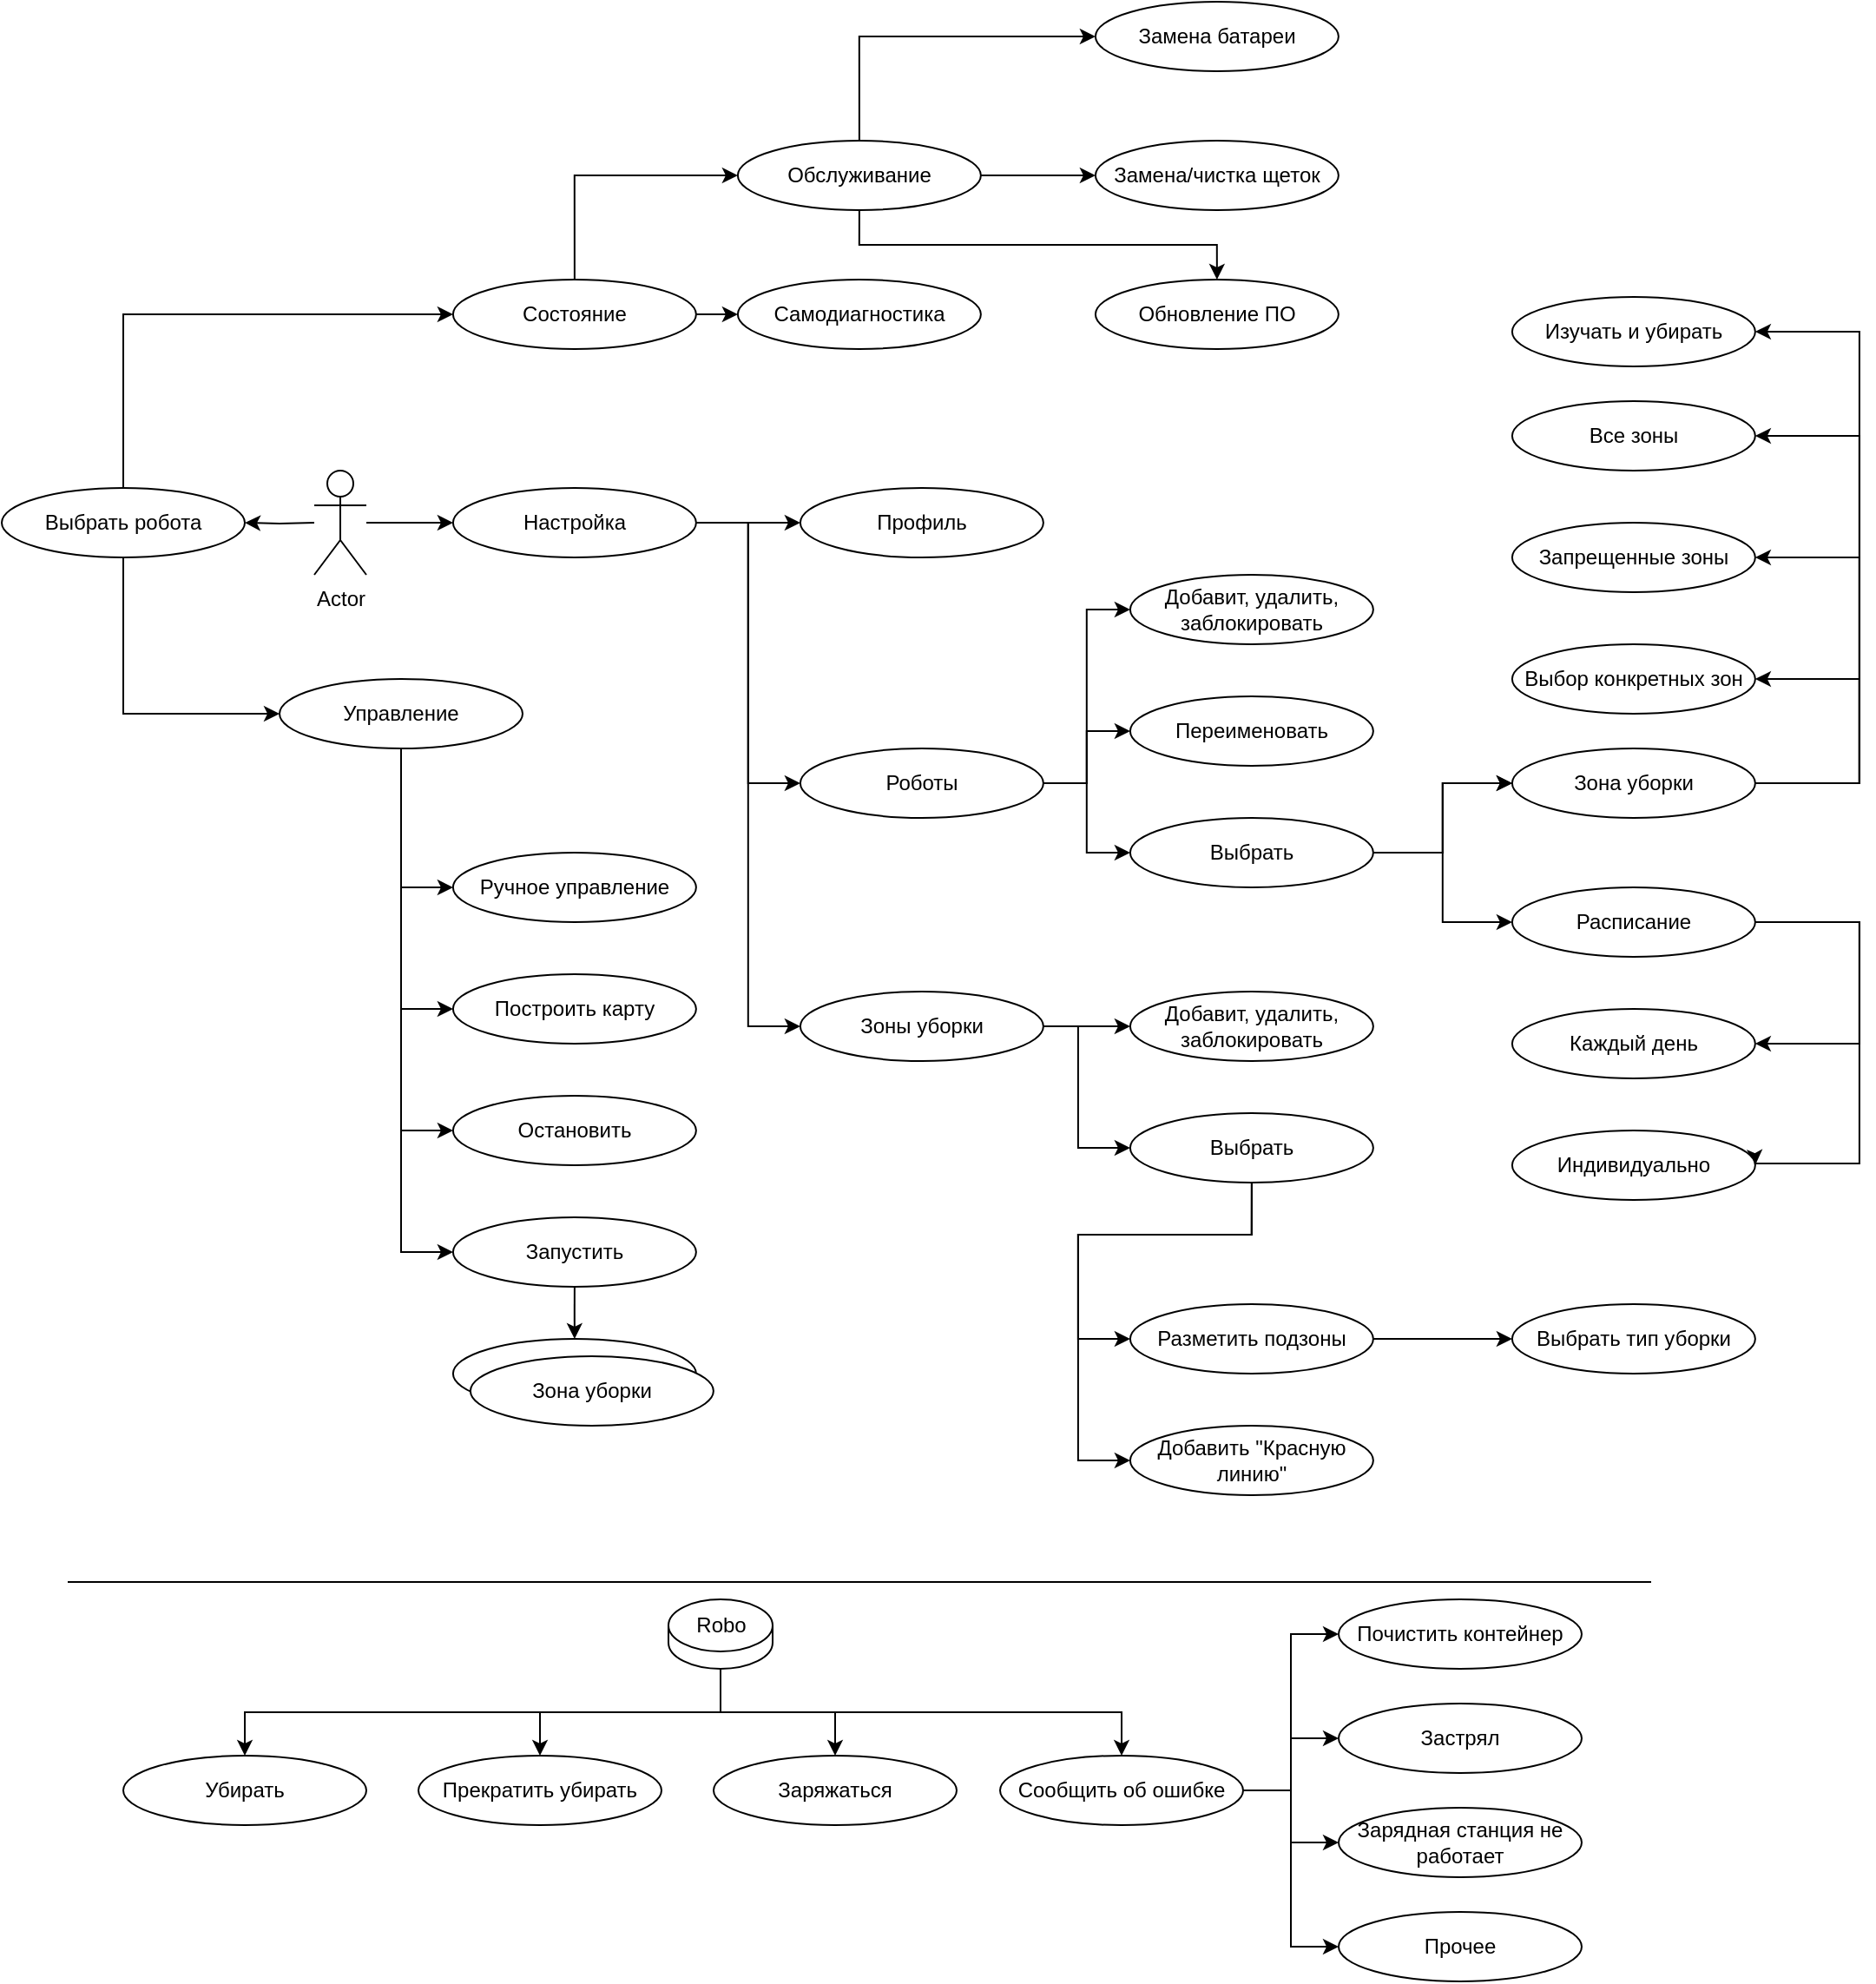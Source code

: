 <mxfile version="21.7.2" type="device">
  <diagram name="Страница — 1" id="rg6nwINHG-cCG9pDXcrd">
    <mxGraphModel dx="2514" dy="892" grid="1" gridSize="10" guides="1" tooltips="1" connect="1" arrows="1" fold="1" page="1" pageScale="1" pageWidth="827" pageHeight="1169" math="0" shadow="0">
      <root>
        <mxCell id="0" />
        <mxCell id="1" parent="0" />
        <mxCell id="oUaSa1MP882swhvsTbf0-18" style="edgeStyle=orthogonalEdgeStyle;rounded=0;orthogonalLoop=1;jettySize=auto;html=1;exitX=0.5;exitY=1;exitDx=0;exitDy=0;exitPerimeter=0;entryX=0.5;entryY=0;entryDx=0;entryDy=0;" edge="1" parent="1" source="oUaSa1MP882swhvsTbf0-5" target="oUaSa1MP882swhvsTbf0-9">
          <mxGeometry relative="1" as="geometry" />
        </mxCell>
        <mxCell id="oUaSa1MP882swhvsTbf0-19" style="edgeStyle=orthogonalEdgeStyle;rounded=0;orthogonalLoop=1;jettySize=auto;html=1;exitX=0.5;exitY=1;exitDx=0;exitDy=0;exitPerimeter=0;entryX=0.5;entryY=0;entryDx=0;entryDy=0;" edge="1" parent="1" source="oUaSa1MP882swhvsTbf0-5" target="oUaSa1MP882swhvsTbf0-12">
          <mxGeometry relative="1" as="geometry" />
        </mxCell>
        <mxCell id="oUaSa1MP882swhvsTbf0-20" style="edgeStyle=orthogonalEdgeStyle;rounded=0;orthogonalLoop=1;jettySize=auto;html=1;exitX=0.5;exitY=1;exitDx=0;exitDy=0;exitPerimeter=0;entryX=0.5;entryY=0;entryDx=0;entryDy=0;" edge="1" parent="1" source="oUaSa1MP882swhvsTbf0-5" target="oUaSa1MP882swhvsTbf0-11">
          <mxGeometry relative="1" as="geometry" />
        </mxCell>
        <mxCell id="oUaSa1MP882swhvsTbf0-21" style="edgeStyle=orthogonalEdgeStyle;rounded=0;orthogonalLoop=1;jettySize=auto;html=1;exitX=0.5;exitY=1;exitDx=0;exitDy=0;exitPerimeter=0;entryX=0.5;entryY=0;entryDx=0;entryDy=0;" edge="1" parent="1" source="oUaSa1MP882swhvsTbf0-5" target="oUaSa1MP882swhvsTbf0-13">
          <mxGeometry relative="1" as="geometry" />
        </mxCell>
        <mxCell id="oUaSa1MP882swhvsTbf0-5" value="" style="shape=cylinder3;whiteSpace=wrap;html=1;boundedLbl=1;backgroundOutline=1;size=15;" vertex="1" parent="1">
          <mxGeometry x="354" y="930" width="60" height="40" as="geometry" />
        </mxCell>
        <mxCell id="3hD0NilY0Poi2UQLJR41-19" style="edgeStyle=orthogonalEdgeStyle;rounded=0;orthogonalLoop=1;jettySize=auto;html=1;entryX=0;entryY=0.5;entryDx=0;entryDy=0;" parent="1" source="3hD0NilY0Poi2UQLJR41-1" target="3hD0NilY0Poi2UQLJR41-3" edge="1">
          <mxGeometry relative="1" as="geometry" />
        </mxCell>
        <mxCell id="oUaSa1MP882swhvsTbf0-31" style="edgeStyle=orthogonalEdgeStyle;rounded=0;orthogonalLoop=1;jettySize=auto;html=1;entryX=1;entryY=0.5;entryDx=0;entryDy=0;" edge="1" parent="1" target="oUaSa1MP882swhvsTbf0-27">
          <mxGeometry relative="1" as="geometry">
            <mxPoint x="150" y="310" as="sourcePoint" />
          </mxGeometry>
        </mxCell>
        <mxCell id="3hD0NilY0Poi2UQLJR41-1" value="Actor" style="shape=umlActor;verticalLabelPosition=bottom;verticalAlign=top;html=1;" parent="1" vertex="1">
          <mxGeometry x="150" y="280" width="30" height="60" as="geometry" />
        </mxCell>
        <mxCell id="3hD0NilY0Poi2UQLJR41-29" style="edgeStyle=orthogonalEdgeStyle;rounded=0;orthogonalLoop=1;jettySize=auto;html=1;exitX=0.5;exitY=1;exitDx=0;exitDy=0;entryX=0;entryY=0.5;entryDx=0;entryDy=0;" parent="1" source="3hD0NilY0Poi2UQLJR41-2" target="3hD0NilY0Poi2UQLJR41-27" edge="1">
          <mxGeometry relative="1" as="geometry">
            <Array as="points">
              <mxPoint x="200" y="590" />
            </Array>
          </mxGeometry>
        </mxCell>
        <mxCell id="3hD0NilY0Poi2UQLJR41-31" style="edgeStyle=orthogonalEdgeStyle;rounded=0;orthogonalLoop=1;jettySize=auto;html=1;entryX=0;entryY=0.5;entryDx=0;entryDy=0;exitX=0.5;exitY=1;exitDx=0;exitDy=0;" parent="1" source="3hD0NilY0Poi2UQLJR41-2" target="3hD0NilY0Poi2UQLJR41-26" edge="1">
          <mxGeometry relative="1" as="geometry">
            <Array as="points">
              <mxPoint x="200" y="520" />
            </Array>
          </mxGeometry>
        </mxCell>
        <mxCell id="3hD0NilY0Poi2UQLJR41-61" style="edgeStyle=orthogonalEdgeStyle;rounded=0;orthogonalLoop=1;jettySize=auto;html=1;entryX=0;entryY=0.5;entryDx=0;entryDy=0;exitX=0.5;exitY=1;exitDx=0;exitDy=0;" parent="1" source="3hD0NilY0Poi2UQLJR41-2" target="3hD0NilY0Poi2UQLJR41-60" edge="1">
          <mxGeometry relative="1" as="geometry">
            <Array as="points">
              <mxPoint x="200" y="730" />
            </Array>
          </mxGeometry>
        </mxCell>
        <mxCell id="oUaSa1MP882swhvsTbf0-30" style="edgeStyle=orthogonalEdgeStyle;rounded=0;orthogonalLoop=1;jettySize=auto;html=1;exitX=0.5;exitY=1;exitDx=0;exitDy=0;entryX=0;entryY=0.5;entryDx=0;entryDy=0;" edge="1" parent="1" source="3hD0NilY0Poi2UQLJR41-2" target="3hD0NilY0Poi2UQLJR41-28">
          <mxGeometry relative="1" as="geometry" />
        </mxCell>
        <mxCell id="3hD0NilY0Poi2UQLJR41-2" value="Управление" style="ellipse;whiteSpace=wrap;html=1;" parent="1" vertex="1">
          <mxGeometry x="130" y="400" width="140" height="40" as="geometry" />
        </mxCell>
        <mxCell id="3hD0NilY0Poi2UQLJR41-53" style="edgeStyle=orthogonalEdgeStyle;rounded=0;orthogonalLoop=1;jettySize=auto;html=1;exitX=1;exitY=0.5;exitDx=0;exitDy=0;entryX=0;entryY=0.5;entryDx=0;entryDy=0;" parent="1" source="3hD0NilY0Poi2UQLJR41-3" target="3hD0NilY0Poi2UQLJR41-36" edge="1">
          <mxGeometry relative="1" as="geometry" />
        </mxCell>
        <mxCell id="3hD0NilY0Poi2UQLJR41-54" style="edgeStyle=orthogonalEdgeStyle;rounded=0;orthogonalLoop=1;jettySize=auto;html=1;exitX=1;exitY=0.5;exitDx=0;exitDy=0;entryX=0;entryY=0.5;entryDx=0;entryDy=0;" parent="1" source="3hD0NilY0Poi2UQLJR41-3" target="3hD0NilY0Poi2UQLJR41-5" edge="1">
          <mxGeometry relative="1" as="geometry" />
        </mxCell>
        <mxCell id="3hD0NilY0Poi2UQLJR41-55" style="edgeStyle=orthogonalEdgeStyle;rounded=0;orthogonalLoop=1;jettySize=auto;html=1;entryX=0;entryY=0.5;entryDx=0;entryDy=0;" parent="1" source="3hD0NilY0Poi2UQLJR41-3" target="3hD0NilY0Poi2UQLJR41-33" edge="1">
          <mxGeometry relative="1" as="geometry" />
        </mxCell>
        <mxCell id="3hD0NilY0Poi2UQLJR41-3" value="Настройка" style="ellipse;whiteSpace=wrap;html=1;" parent="1" vertex="1">
          <mxGeometry x="229.94" y="290" width="140" height="40" as="geometry" />
        </mxCell>
        <mxCell id="3hD0NilY0Poi2UQLJR41-23" style="edgeStyle=orthogonalEdgeStyle;rounded=0;orthogonalLoop=1;jettySize=auto;html=1;entryX=0;entryY=0.5;entryDx=0;entryDy=0;" parent="1" source="3hD0NilY0Poi2UQLJR41-4" target="3hD0NilY0Poi2UQLJR41-10" edge="1">
          <mxGeometry relative="1" as="geometry" />
        </mxCell>
        <mxCell id="3hD0NilY0Poi2UQLJR41-24" style="edgeStyle=orthogonalEdgeStyle;rounded=0;orthogonalLoop=1;jettySize=auto;html=1;exitX=0.5;exitY=0;exitDx=0;exitDy=0;entryX=0;entryY=0.5;entryDx=0;entryDy=0;" parent="1" source="3hD0NilY0Poi2UQLJR41-4" target="3hD0NilY0Poi2UQLJR41-9" edge="1">
          <mxGeometry relative="1" as="geometry" />
        </mxCell>
        <mxCell id="3hD0NilY0Poi2UQLJR41-25" style="edgeStyle=orthogonalEdgeStyle;rounded=0;orthogonalLoop=1;jettySize=auto;html=1;exitX=0.5;exitY=1;exitDx=0;exitDy=0;entryX=0.5;entryY=0;entryDx=0;entryDy=0;" parent="1" source="3hD0NilY0Poi2UQLJR41-4" target="3hD0NilY0Poi2UQLJR41-11" edge="1">
          <mxGeometry relative="1" as="geometry" />
        </mxCell>
        <mxCell id="3hD0NilY0Poi2UQLJR41-4" value="Обслуживание" style="ellipse;whiteSpace=wrap;html=1;" parent="1" vertex="1">
          <mxGeometry x="393.94" y="90" width="140" height="40" as="geometry" />
        </mxCell>
        <mxCell id="3hD0NilY0Poi2UQLJR41-71" style="edgeStyle=orthogonalEdgeStyle;rounded=0;orthogonalLoop=1;jettySize=auto;html=1;exitX=1;exitY=0.5;exitDx=0;exitDy=0;entryX=0;entryY=0.5;entryDx=0;entryDy=0;" parent="1" source="3hD0NilY0Poi2UQLJR41-5" target="3hD0NilY0Poi2UQLJR41-69" edge="1">
          <mxGeometry relative="1" as="geometry" />
        </mxCell>
        <mxCell id="3hD0NilY0Poi2UQLJR41-72" style="edgeStyle=orthogonalEdgeStyle;rounded=0;orthogonalLoop=1;jettySize=auto;html=1;exitX=1;exitY=0.5;exitDx=0;exitDy=0;entryX=0;entryY=0.5;entryDx=0;entryDy=0;" parent="1" source="3hD0NilY0Poi2UQLJR41-5" target="3hD0NilY0Poi2UQLJR41-70" edge="1">
          <mxGeometry relative="1" as="geometry">
            <Array as="points">
              <mxPoint x="589.94" y="600" />
              <mxPoint x="589.94" y="670" />
            </Array>
          </mxGeometry>
        </mxCell>
        <mxCell id="3hD0NilY0Poi2UQLJR41-5" value="Зоны уборки" style="ellipse;whiteSpace=wrap;html=1;" parent="1" vertex="1">
          <mxGeometry x="429.94" y="580" width="140" height="40" as="geometry" />
        </mxCell>
        <mxCell id="3hD0NilY0Poi2UQLJR41-12" value="" style="edgeStyle=orthogonalEdgeStyle;rounded=0;orthogonalLoop=1;jettySize=auto;html=1;exitX=0.5;exitY=0;exitDx=0;exitDy=0;entryX=0;entryY=0.5;entryDx=0;entryDy=0;" parent="1" source="3hD0NilY0Poi2UQLJR41-7" target="3hD0NilY0Poi2UQLJR41-4" edge="1">
          <mxGeometry relative="1" as="geometry" />
        </mxCell>
        <mxCell id="3hD0NilY0Poi2UQLJR41-21" value="" style="edgeStyle=orthogonalEdgeStyle;rounded=0;orthogonalLoop=1;jettySize=auto;html=1;" parent="1" source="3hD0NilY0Poi2UQLJR41-7" target="3hD0NilY0Poi2UQLJR41-20" edge="1">
          <mxGeometry relative="1" as="geometry" />
        </mxCell>
        <mxCell id="3hD0NilY0Poi2UQLJR41-7" value="Состояние" style="ellipse;whiteSpace=wrap;html=1;" parent="1" vertex="1">
          <mxGeometry x="229.94" y="170" width="140" height="40" as="geometry" />
        </mxCell>
        <mxCell id="3hD0NilY0Poi2UQLJR41-9" value="Замена батареи" style="ellipse;whiteSpace=wrap;html=1;" parent="1" vertex="1">
          <mxGeometry x="599.94" y="10" width="140" height="40" as="geometry" />
        </mxCell>
        <mxCell id="3hD0NilY0Poi2UQLJR41-10" value="Замена/чистка щеток" style="ellipse;whiteSpace=wrap;html=1;" parent="1" vertex="1">
          <mxGeometry x="599.94" y="90" width="140" height="40" as="geometry" />
        </mxCell>
        <mxCell id="3hD0NilY0Poi2UQLJR41-11" value="Обновление ПО" style="ellipse;whiteSpace=wrap;html=1;" parent="1" vertex="1">
          <mxGeometry x="599.94" y="170" width="140" height="40" as="geometry" />
        </mxCell>
        <mxCell id="3hD0NilY0Poi2UQLJR41-20" value="Самодиагностика" style="ellipse;whiteSpace=wrap;html=1;" parent="1" vertex="1">
          <mxGeometry x="393.94" y="170" width="140" height="40" as="geometry" />
        </mxCell>
        <mxCell id="3hD0NilY0Poi2UQLJR41-26" value="Ручное управление" style="ellipse;whiteSpace=wrap;html=1;" parent="1" vertex="1">
          <mxGeometry x="229.94" y="500" width="140" height="40" as="geometry" />
        </mxCell>
        <mxCell id="3hD0NilY0Poi2UQLJR41-27" value="Построить карту" style="ellipse;whiteSpace=wrap;html=1;" parent="1" vertex="1">
          <mxGeometry x="229.94" y="570" width="140" height="40" as="geometry" />
        </mxCell>
        <mxCell id="3hD0NilY0Poi2UQLJR41-28" value="Остановить" style="ellipse;whiteSpace=wrap;html=1;" parent="1" vertex="1">
          <mxGeometry x="229.94" y="640" width="140" height="40" as="geometry" />
        </mxCell>
        <mxCell id="3hD0NilY0Poi2UQLJR41-33" value="Профиль" style="ellipse;whiteSpace=wrap;html=1;" parent="1" vertex="1">
          <mxGeometry x="429.94" y="290" width="140" height="40" as="geometry" />
        </mxCell>
        <mxCell id="3hD0NilY0Poi2UQLJR41-56" style="edgeStyle=orthogonalEdgeStyle;rounded=0;orthogonalLoop=1;jettySize=auto;html=1;exitX=1;exitY=0.5;exitDx=0;exitDy=0;entryX=0;entryY=0.5;entryDx=0;entryDy=0;" parent="1" source="3hD0NilY0Poi2UQLJR41-36" target="3hD0NilY0Poi2UQLJR41-38" edge="1">
          <mxGeometry relative="1" as="geometry" />
        </mxCell>
        <mxCell id="3hD0NilY0Poi2UQLJR41-57" style="edgeStyle=orthogonalEdgeStyle;rounded=0;orthogonalLoop=1;jettySize=auto;html=1;exitX=1;exitY=0.5;exitDx=0;exitDy=0;entryX=0;entryY=0.5;entryDx=0;entryDy=0;" parent="1" source="3hD0NilY0Poi2UQLJR41-36" target="3hD0NilY0Poi2UQLJR41-40" edge="1">
          <mxGeometry relative="1" as="geometry" />
        </mxCell>
        <mxCell id="oUaSa1MP882swhvsTbf0-2" style="edgeStyle=orthogonalEdgeStyle;rounded=0;orthogonalLoop=1;jettySize=auto;html=1;exitX=1;exitY=0.5;exitDx=0;exitDy=0;entryX=0;entryY=0.5;entryDx=0;entryDy=0;" edge="1" parent="1" source="3hD0NilY0Poi2UQLJR41-36" target="oUaSa1MP882swhvsTbf0-1">
          <mxGeometry relative="1" as="geometry" />
        </mxCell>
        <mxCell id="3hD0NilY0Poi2UQLJR41-36" value="Роботы" style="ellipse;whiteSpace=wrap;html=1;" parent="1" vertex="1">
          <mxGeometry x="429.94" y="440" width="140" height="40" as="geometry" />
        </mxCell>
        <mxCell id="3hD0NilY0Poi2UQLJR41-37" style="edgeStyle=orthogonalEdgeStyle;rounded=0;orthogonalLoop=1;jettySize=auto;html=1;exitX=0;exitY=0.5;exitDx=0;exitDy=0;entryX=0;entryY=0.5;entryDx=0;entryDy=0;" parent="1" source="3hD0NilY0Poi2UQLJR41-27" target="3hD0NilY0Poi2UQLJR41-27" edge="1">
          <mxGeometry relative="1" as="geometry" />
        </mxCell>
        <mxCell id="3hD0NilY0Poi2UQLJR41-38" value="Добавит, удалить, заблокировать" style="ellipse;whiteSpace=wrap;html=1;" parent="1" vertex="1">
          <mxGeometry x="619.94" y="340" width="140" height="40" as="geometry" />
        </mxCell>
        <mxCell id="3hD0NilY0Poi2UQLJR41-42" value="" style="edgeStyle=orthogonalEdgeStyle;rounded=0;orthogonalLoop=1;jettySize=auto;html=1;" parent="1" source="3hD0NilY0Poi2UQLJR41-40" target="3hD0NilY0Poi2UQLJR41-41" edge="1">
          <mxGeometry relative="1" as="geometry" />
        </mxCell>
        <mxCell id="3hD0NilY0Poi2UQLJR41-44" value="" style="edgeStyle=orthogonalEdgeStyle;rounded=0;orthogonalLoop=1;jettySize=auto;html=1;" parent="1" source="3hD0NilY0Poi2UQLJR41-40" target="3hD0NilY0Poi2UQLJR41-41" edge="1">
          <mxGeometry relative="1" as="geometry" />
        </mxCell>
        <mxCell id="3hD0NilY0Poi2UQLJR41-50" style="edgeStyle=orthogonalEdgeStyle;rounded=0;orthogonalLoop=1;jettySize=auto;html=1;entryX=0;entryY=0.5;entryDx=0;entryDy=0;" parent="1" source="3hD0NilY0Poi2UQLJR41-40" target="3hD0NilY0Poi2UQLJR41-45" edge="1">
          <mxGeometry relative="1" as="geometry" />
        </mxCell>
        <mxCell id="3hD0NilY0Poi2UQLJR41-40" value="Выбрать" style="ellipse;whiteSpace=wrap;html=1;" parent="1" vertex="1">
          <mxGeometry x="619.94" y="480" width="140" height="40" as="geometry" />
        </mxCell>
        <mxCell id="3hD0NilY0Poi2UQLJR41-47" value="" style="edgeStyle=orthogonalEdgeStyle;rounded=0;orthogonalLoop=1;jettySize=auto;html=1;exitX=1;exitY=0.5;exitDx=0;exitDy=0;entryX=1;entryY=0.5;entryDx=0;entryDy=0;" parent="1" source="3hD0NilY0Poi2UQLJR41-41" target="3hD0NilY0Poi2UQLJR41-46" edge="1">
          <mxGeometry relative="1" as="geometry">
            <Array as="points">
              <mxPoint x="1039.94" y="460" />
              <mxPoint x="1039.94" y="260" />
            </Array>
          </mxGeometry>
        </mxCell>
        <mxCell id="3hD0NilY0Poi2UQLJR41-51" style="edgeStyle=orthogonalEdgeStyle;rounded=0;orthogonalLoop=1;jettySize=auto;html=1;entryX=1;entryY=0.5;entryDx=0;entryDy=0;" parent="1" source="3hD0NilY0Poi2UQLJR41-41" target="3hD0NilY0Poi2UQLJR41-48" edge="1">
          <mxGeometry relative="1" as="geometry">
            <Array as="points">
              <mxPoint x="1039.94" y="460" />
              <mxPoint x="1039.94" y="330" />
            </Array>
          </mxGeometry>
        </mxCell>
        <mxCell id="3hD0NilY0Poi2UQLJR41-52" style="edgeStyle=orthogonalEdgeStyle;rounded=0;orthogonalLoop=1;jettySize=auto;html=1;entryX=1;entryY=0.5;entryDx=0;entryDy=0;exitX=1;exitY=0.5;exitDx=0;exitDy=0;" parent="1" source="3hD0NilY0Poi2UQLJR41-41" target="3hD0NilY0Poi2UQLJR41-49" edge="1">
          <mxGeometry relative="1" as="geometry">
            <mxPoint x="1019.94" y="450" as="sourcePoint" />
            <Array as="points">
              <mxPoint x="1039.94" y="460" />
              <mxPoint x="1039.94" y="400" />
            </Array>
          </mxGeometry>
        </mxCell>
        <mxCell id="3hD0NilY0Poi2UQLJR41-78" style="edgeStyle=orthogonalEdgeStyle;rounded=0;orthogonalLoop=1;jettySize=auto;html=1;exitX=1;exitY=0.5;exitDx=0;exitDy=0;entryX=1;entryY=0.5;entryDx=0;entryDy=0;" parent="1" source="3hD0NilY0Poi2UQLJR41-41" target="3hD0NilY0Poi2UQLJR41-77" edge="1">
          <mxGeometry relative="1" as="geometry">
            <Array as="points">
              <mxPoint x="1039.94" y="460" />
              <mxPoint x="1039.94" y="200" />
            </Array>
          </mxGeometry>
        </mxCell>
        <mxCell id="3hD0NilY0Poi2UQLJR41-41" value="Зона уборки" style="ellipse;whiteSpace=wrap;html=1;" parent="1" vertex="1">
          <mxGeometry x="839.94" y="440" width="140" height="40" as="geometry" />
        </mxCell>
        <mxCell id="3hD0NilY0Poi2UQLJR41-64" style="edgeStyle=orthogonalEdgeStyle;rounded=0;orthogonalLoop=1;jettySize=auto;html=1;entryX=1;entryY=0.5;entryDx=0;entryDy=0;" parent="1" source="3hD0NilY0Poi2UQLJR41-45" target="3hD0NilY0Poi2UQLJR41-58" edge="1">
          <mxGeometry relative="1" as="geometry">
            <Array as="points">
              <mxPoint x="1039.94" y="540" />
              <mxPoint x="1039.94" y="610" />
            </Array>
          </mxGeometry>
        </mxCell>
        <mxCell id="3hD0NilY0Poi2UQLJR41-65" style="edgeStyle=orthogonalEdgeStyle;rounded=0;orthogonalLoop=1;jettySize=auto;html=1;entryX=1;entryY=0.5;entryDx=0;entryDy=0;" parent="1" source="3hD0NilY0Poi2UQLJR41-45" target="3hD0NilY0Poi2UQLJR41-59" edge="1">
          <mxGeometry relative="1" as="geometry">
            <Array as="points">
              <mxPoint x="1039.94" y="540" />
              <mxPoint x="1039.94" y="679" />
              <mxPoint x="979.94" y="679" />
            </Array>
          </mxGeometry>
        </mxCell>
        <mxCell id="3hD0NilY0Poi2UQLJR41-45" value="Расписание" style="ellipse;whiteSpace=wrap;html=1;" parent="1" vertex="1">
          <mxGeometry x="839.94" y="520" width="140" height="40" as="geometry" />
        </mxCell>
        <mxCell id="3hD0NilY0Poi2UQLJR41-46" value="Все зоны" style="ellipse;whiteSpace=wrap;html=1;" parent="1" vertex="1">
          <mxGeometry x="839.94" y="240" width="140" height="40" as="geometry" />
        </mxCell>
        <mxCell id="3hD0NilY0Poi2UQLJR41-48" value="Запрещенные зоны" style="ellipse;whiteSpace=wrap;html=1;" parent="1" vertex="1">
          <mxGeometry x="839.94" y="310" width="140" height="40" as="geometry" />
        </mxCell>
        <mxCell id="3hD0NilY0Poi2UQLJR41-49" value="Выбор конкретных зон" style="ellipse;whiteSpace=wrap;html=1;" parent="1" vertex="1">
          <mxGeometry x="839.94" y="380" width="140" height="40" as="geometry" />
        </mxCell>
        <mxCell id="3hD0NilY0Poi2UQLJR41-58" value="Каждый день" style="ellipse;whiteSpace=wrap;html=1;" parent="1" vertex="1">
          <mxGeometry x="839.94" y="590" width="140" height="40" as="geometry" />
        </mxCell>
        <mxCell id="3hD0NilY0Poi2UQLJR41-59" value="Индивидуально" style="ellipse;whiteSpace=wrap;html=1;" parent="1" vertex="1">
          <mxGeometry x="839.94" y="660" width="140" height="40" as="geometry" />
        </mxCell>
        <mxCell id="3hD0NilY0Poi2UQLJR41-63" value="" style="edgeStyle=orthogonalEdgeStyle;rounded=0;orthogonalLoop=1;jettySize=auto;html=1;" parent="1" source="3hD0NilY0Poi2UQLJR41-60" target="3hD0NilY0Poi2UQLJR41-62" edge="1">
          <mxGeometry relative="1" as="geometry" />
        </mxCell>
        <mxCell id="3hD0NilY0Poi2UQLJR41-60" value="Запустить" style="ellipse;whiteSpace=wrap;html=1;" parent="1" vertex="1">
          <mxGeometry x="229.94" y="710" width="140" height="40" as="geometry" />
        </mxCell>
        <mxCell id="3hD0NilY0Poi2UQLJR41-62" value="Зона уборки" style="ellipse;whiteSpace=wrap;html=1;" parent="1" vertex="1">
          <mxGeometry x="229.94" y="780" width="140" height="40" as="geometry" />
        </mxCell>
        <mxCell id="3hD0NilY0Poi2UQLJR41-69" value="Добавит, удалить, заблокировать" style="ellipse;whiteSpace=wrap;html=1;" parent="1" vertex="1">
          <mxGeometry x="619.94" y="580" width="140" height="40" as="geometry" />
        </mxCell>
        <mxCell id="3hD0NilY0Poi2UQLJR41-79" style="edgeStyle=orthogonalEdgeStyle;rounded=0;orthogonalLoop=1;jettySize=auto;html=1;exitX=0.5;exitY=1;exitDx=0;exitDy=0;entryX=0;entryY=0.5;entryDx=0;entryDy=0;" parent="1" source="3hD0NilY0Poi2UQLJR41-70" target="3hD0NilY0Poi2UQLJR41-73" edge="1">
          <mxGeometry relative="1" as="geometry">
            <Array as="points">
              <mxPoint x="689.94" y="720" />
              <mxPoint x="589.94" y="720" />
              <mxPoint x="589.94" y="780" />
            </Array>
          </mxGeometry>
        </mxCell>
        <mxCell id="3hD0NilY0Poi2UQLJR41-80" style="edgeStyle=orthogonalEdgeStyle;rounded=0;orthogonalLoop=1;jettySize=auto;html=1;exitX=0.5;exitY=1;exitDx=0;exitDy=0;entryX=0;entryY=0.5;entryDx=0;entryDy=0;" parent="1" source="3hD0NilY0Poi2UQLJR41-70" target="3hD0NilY0Poi2UQLJR41-76" edge="1">
          <mxGeometry relative="1" as="geometry">
            <Array as="points">
              <mxPoint x="689.94" y="720" />
              <mxPoint x="589.94" y="720" />
              <mxPoint x="589.94" y="850" />
            </Array>
          </mxGeometry>
        </mxCell>
        <mxCell id="3hD0NilY0Poi2UQLJR41-70" value="Выбрать" style="ellipse;whiteSpace=wrap;html=1;" parent="1" vertex="1">
          <mxGeometry x="619.94" y="650" width="140" height="40" as="geometry" />
        </mxCell>
        <mxCell id="3hD0NilY0Poi2UQLJR41-75" value="" style="edgeStyle=orthogonalEdgeStyle;rounded=0;orthogonalLoop=1;jettySize=auto;html=1;" parent="1" source="3hD0NilY0Poi2UQLJR41-73" target="3hD0NilY0Poi2UQLJR41-74" edge="1">
          <mxGeometry relative="1" as="geometry" />
        </mxCell>
        <mxCell id="3hD0NilY0Poi2UQLJR41-73" value="Разметить подзоны" style="ellipse;whiteSpace=wrap;html=1;" parent="1" vertex="1">
          <mxGeometry x="619.94" y="760" width="140" height="40" as="geometry" />
        </mxCell>
        <mxCell id="3hD0NilY0Poi2UQLJR41-74" value="Выбрать тип уборки" style="ellipse;whiteSpace=wrap;html=1;" parent="1" vertex="1">
          <mxGeometry x="839.94" y="760" width="140" height="40" as="geometry" />
        </mxCell>
        <mxCell id="3hD0NilY0Poi2UQLJR41-76" value="Добавить &quot;Красную линию&quot;" style="ellipse;whiteSpace=wrap;html=1;" parent="1" vertex="1">
          <mxGeometry x="619.94" y="830" width="140" height="40" as="geometry" />
        </mxCell>
        <mxCell id="3hD0NilY0Poi2UQLJR41-77" value="Изучать и убирать" style="ellipse;whiteSpace=wrap;html=1;" parent="1" vertex="1">
          <mxGeometry x="839.94" y="180" width="140" height="40" as="geometry" />
        </mxCell>
        <mxCell id="oUaSa1MP882swhvsTbf0-1" value="Переименовать" style="ellipse;whiteSpace=wrap;html=1;" vertex="1" parent="1">
          <mxGeometry x="619.94" y="410" width="140" height="40" as="geometry" />
        </mxCell>
        <mxCell id="oUaSa1MP882swhvsTbf0-4" value="Robo" style="text;html=1;align=center;verticalAlign=middle;resizable=0;points=[];autosize=1;strokeColor=none;fillColor=none;" vertex="1" parent="1">
          <mxGeometry x="359" y="930" width="50" height="30" as="geometry" />
        </mxCell>
        <mxCell id="oUaSa1MP882swhvsTbf0-6" value="" style="endArrow=none;html=1;rounded=0;" edge="1" parent="1">
          <mxGeometry width="50" height="50" relative="1" as="geometry">
            <mxPoint x="8" y="920" as="sourcePoint" />
            <mxPoint x="920" y="920" as="targetPoint" />
          </mxGeometry>
        </mxCell>
        <mxCell id="oUaSa1MP882swhvsTbf0-7" value="Зона уборки" style="ellipse;whiteSpace=wrap;html=1;" vertex="1" parent="1">
          <mxGeometry x="239.94" y="790" width="140" height="40" as="geometry" />
        </mxCell>
        <mxCell id="oUaSa1MP882swhvsTbf0-9" value="Убирать" style="ellipse;whiteSpace=wrap;html=1;" vertex="1" parent="1">
          <mxGeometry x="40" y="1020" width="140" height="40" as="geometry" />
        </mxCell>
        <mxCell id="oUaSa1MP882swhvsTbf0-11" value="Заряжаться" style="ellipse;whiteSpace=wrap;html=1;" vertex="1" parent="1">
          <mxGeometry x="380" y="1020" width="140" height="40" as="geometry" />
        </mxCell>
        <mxCell id="oUaSa1MP882swhvsTbf0-12" value="Прекратить убирать" style="ellipse;whiteSpace=wrap;html=1;" vertex="1" parent="1">
          <mxGeometry x="210" y="1020" width="140" height="40" as="geometry" />
        </mxCell>
        <mxCell id="oUaSa1MP882swhvsTbf0-22" style="edgeStyle=orthogonalEdgeStyle;rounded=0;orthogonalLoop=1;jettySize=auto;html=1;exitX=1;exitY=0.5;exitDx=0;exitDy=0;entryX=0;entryY=0.5;entryDx=0;entryDy=0;" edge="1" parent="1" source="oUaSa1MP882swhvsTbf0-13" target="oUaSa1MP882swhvsTbf0-14">
          <mxGeometry relative="1" as="geometry" />
        </mxCell>
        <mxCell id="oUaSa1MP882swhvsTbf0-23" style="edgeStyle=orthogonalEdgeStyle;rounded=0;orthogonalLoop=1;jettySize=auto;html=1;exitX=1;exitY=0.5;exitDx=0;exitDy=0;entryX=0;entryY=0.5;entryDx=0;entryDy=0;" edge="1" parent="1" source="oUaSa1MP882swhvsTbf0-13" target="oUaSa1MP882swhvsTbf0-15">
          <mxGeometry relative="1" as="geometry" />
        </mxCell>
        <mxCell id="oUaSa1MP882swhvsTbf0-24" style="edgeStyle=orthogonalEdgeStyle;rounded=0;orthogonalLoop=1;jettySize=auto;html=1;exitX=1;exitY=0.5;exitDx=0;exitDy=0;entryX=0;entryY=0.5;entryDx=0;entryDy=0;" edge="1" parent="1" source="oUaSa1MP882swhvsTbf0-13" target="oUaSa1MP882swhvsTbf0-16">
          <mxGeometry relative="1" as="geometry" />
        </mxCell>
        <mxCell id="oUaSa1MP882swhvsTbf0-25" style="edgeStyle=orthogonalEdgeStyle;rounded=0;orthogonalLoop=1;jettySize=auto;html=1;exitX=1;exitY=0.5;exitDx=0;exitDy=0;entryX=0;entryY=0.5;entryDx=0;entryDy=0;" edge="1" parent="1" source="oUaSa1MP882swhvsTbf0-13" target="oUaSa1MP882swhvsTbf0-17">
          <mxGeometry relative="1" as="geometry" />
        </mxCell>
        <mxCell id="oUaSa1MP882swhvsTbf0-13" value="Сообщить об ошибке" style="ellipse;whiteSpace=wrap;html=1;" vertex="1" parent="1">
          <mxGeometry x="545" y="1020" width="140" height="40" as="geometry" />
        </mxCell>
        <mxCell id="oUaSa1MP882swhvsTbf0-14" value="Почистить контейнер" style="ellipse;whiteSpace=wrap;html=1;" vertex="1" parent="1">
          <mxGeometry x="740" y="930" width="140" height="40" as="geometry" />
        </mxCell>
        <mxCell id="oUaSa1MP882swhvsTbf0-15" value="Застрял" style="ellipse;whiteSpace=wrap;html=1;" vertex="1" parent="1">
          <mxGeometry x="740" y="990" width="140" height="40" as="geometry" />
        </mxCell>
        <mxCell id="oUaSa1MP882swhvsTbf0-16" value="Зарядная станция не работает" style="ellipse;whiteSpace=wrap;html=1;" vertex="1" parent="1">
          <mxGeometry x="740" y="1050" width="140" height="40" as="geometry" />
        </mxCell>
        <mxCell id="oUaSa1MP882swhvsTbf0-17" value="Прочее" style="ellipse;whiteSpace=wrap;html=1;" vertex="1" parent="1">
          <mxGeometry x="740" y="1110" width="140" height="40" as="geometry" />
        </mxCell>
        <mxCell id="oUaSa1MP882swhvsTbf0-28" style="edgeStyle=orthogonalEdgeStyle;rounded=0;orthogonalLoop=1;jettySize=auto;html=1;exitX=0.5;exitY=0;exitDx=0;exitDy=0;entryX=0;entryY=0.5;entryDx=0;entryDy=0;" edge="1" parent="1" source="oUaSa1MP882swhvsTbf0-27" target="3hD0NilY0Poi2UQLJR41-7">
          <mxGeometry relative="1" as="geometry" />
        </mxCell>
        <mxCell id="oUaSa1MP882swhvsTbf0-29" style="edgeStyle=orthogonalEdgeStyle;rounded=0;orthogonalLoop=1;jettySize=auto;html=1;exitX=0.5;exitY=1;exitDx=0;exitDy=0;entryX=0;entryY=0.5;entryDx=0;entryDy=0;" edge="1" parent="1" source="oUaSa1MP882swhvsTbf0-27" target="3hD0NilY0Poi2UQLJR41-2">
          <mxGeometry relative="1" as="geometry" />
        </mxCell>
        <mxCell id="oUaSa1MP882swhvsTbf0-27" value="Выбрать робота" style="ellipse;whiteSpace=wrap;html=1;" vertex="1" parent="1">
          <mxGeometry x="-30" y="290" width="140" height="40" as="geometry" />
        </mxCell>
      </root>
    </mxGraphModel>
  </diagram>
</mxfile>
